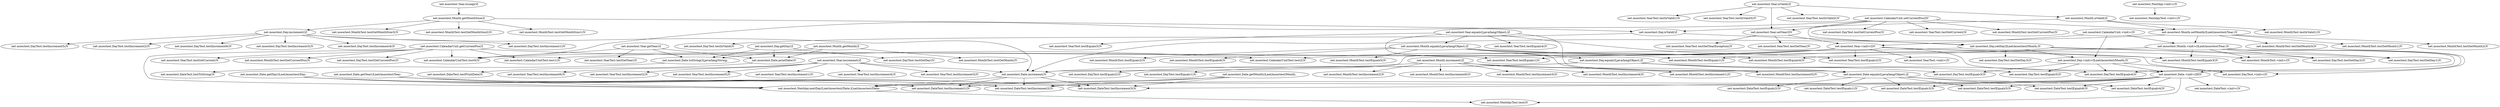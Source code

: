 digraph DependencyGraph {
	"net.mooctest.Date.getYear()Lnet/mooctest/Year;" -> "net.mooctest.DateTest.testIncrement3()V";
	"net.mooctest.Date.getYear()Lnet/mooctest/Year;" -> "net.mooctest.DateTest.testIncrement1()V";
	"net.mooctest.Date.getYear()Lnet/mooctest/Year;" -> "net.mooctest.Nextday.nextDay(Lnet/mooctest/Date;)Lnet/mooctest/Date;";
	"net.mooctest.Date.getYear()Lnet/mooctest/Year;" -> "net.mooctest.DateTest.testIncrement2()V";
	"net.mooctest.Date.equals(Ljava/lang/Object;)Z" -> "net.mooctest.DateTest.testEquals2()V";
	"net.mooctest.Date.equals(Ljava/lang/Object;)Z" -> "net.mooctest.DateTest.testEquals4()V";
	"net.mooctest.Date.equals(Ljava/lang/Object;)Z" -> "net.mooctest.DateTest.testEquals3()V";
	"net.mooctest.Date.equals(Ljava/lang/Object;)Z" -> "net.mooctest.DateTest.testEquals5()V";
	"net.mooctest.Date.equals(Ljava/lang/Object;)Z" -> "net.mooctest.DateTest.testEquals6()V";
	"net.mooctest.Date.equals(Ljava/lang/Object;)Z" -> "net.mooctest.DateTest.testEquals1()V";
	"net.mooctest.Date.getDay()Lnet/mooctest/Day;" -> "net.mooctest.DateTest.testIncrement3()V";
	"net.mooctest.Date.getDay()Lnet/mooctest/Day;" -> "net.mooctest.DateTest.testIncrement1()V";
	"net.mooctest.Date.getDay()Lnet/mooctest/Day;" -> "net.mooctest.Nextday.nextDay(Lnet/mooctest/Date;)Lnet/mooctest/Date;";
	"net.mooctest.Date.getDay()Lnet/mooctest/Day;" -> "net.mooctest.DateTest.testIncrement2()V";
	"net.mooctest.Date.toString()Ljava/lang/String;" -> "net.mooctest.DateTest.testToString()V";
	"net.mooctest.CalendarUnit.<init>()V" -> "net.mooctest.Month.<init>(ILnet/mooctest/Year;)V";
	"net.mooctest.CalendarUnit.<init>()V" -> "net.mooctest.Year.<init>(I)V";
	"net.mooctest.CalendarUnit.<init>()V" -> "net.mooctest.Day.<init>(ILnet/mooctest/Month;)V";
	"net.mooctest.Year.getYear()I" -> "net.mooctest.Date.toString()Ljava/lang/String;";
	"net.mooctest.Year.getYear()I" -> "net.mooctest.Date.printDate()V";
	"net.mooctest.Year.getYear()I" -> "net.mooctest.YearTest.testGetYear()V";
	"net.mooctest.Year.getYear()I" -> "net.mooctest.CalendarUnitTest.test0()V";
	"net.mooctest.Month.isValid()Z" -> "net.mooctest.Day.isValid()Z";
	"net.mooctest.Month.isValid()Z" -> "net.mooctest.Month.setMonth(ILnet/mooctest/Year;)V";
	"net.mooctest.Month.isValid()Z" -> "net.mooctest.MonthTest.testIsValid1()V";
	"net.mooctest.Nextday.<init>()V" -> "net.mooctest.NextdayTest.<init>()V";
	"net.mooctest.Year.equals(Ljava/lang/Object;)Z" -> "net.mooctest.YearTest.testEquals4()V";
	"net.mooctest.Year.equals(Ljava/lang/Object;)Z" -> "net.mooctest.Date.equals(Ljava/lang/Object;)Z";
	"net.mooctest.Year.equals(Ljava/lang/Object;)Z" -> "net.mooctest.YearTest.testEquals1()V";
	"net.mooctest.Year.equals(Ljava/lang/Object;)Z" -> "net.mooctest.YearTest.testEquals3()V";
	"net.mooctest.Year.equals(Ljava/lang/Object;)Z" -> "net.mooctest.Month.equals(Ljava/lang/Object;)Z";
	"net.mooctest.Year.equals(Ljava/lang/Object;)Z" -> "net.mooctest.YearTest.testEquals2()V";
	"net.mooctest.Day.equals(Ljava/lang/Object;)Z" -> "net.mooctest.Date.equals(Ljava/lang/Object;)Z";
	"net.mooctest.Day.equals(Ljava/lang/Object;)Z" -> "net.mooctest.DayTest.testEquals2()V";
	"net.mooctest.Day.equals(Ljava/lang/Object;)Z" -> "net.mooctest.DayTest.testEquals4()V";
	"net.mooctest.Day.equals(Ljava/lang/Object;)Z" -> "net.mooctest.DayTest.testEquals1()V";
	"net.mooctest.Day.equals(Ljava/lang/Object;)Z" -> "net.mooctest.DayTest.testEquals5()V";
	"net.mooctest.Day.equals(Ljava/lang/Object;)Z" -> "net.mooctest.DayTest.testEquals3()V";
	"net.mooctest.Month.<init>(ILnet/mooctest/Year;)V" -> "net.mooctest.MonthTest.<init>()V";
	"net.mooctest.Month.<init>(ILnet/mooctest/Year;)V" -> "net.mooctest.DayTest.<init>()V";
	"net.mooctest.Month.<init>(ILnet/mooctest/Year;)V" -> "net.mooctest.DayTest.testSetDay1()V";
	"net.mooctest.Month.<init>(ILnet/mooctest/Year;)V" -> "net.mooctest.DayTest.testEquals4()V";
	"net.mooctest.Month.<init>(ILnet/mooctest/Year;)V" -> "net.mooctest.MonthTest.testEquals3()V";
	"net.mooctest.Month.<init>(ILnet/mooctest/Year;)V" -> "net.mooctest.DayTest.testSetDay2()V";
	"net.mooctest.Month.<init>(ILnet/mooctest/Year;)V" -> "net.mooctest.MonthTest.testEquals4()V";
	"net.mooctest.Month.<init>(ILnet/mooctest/Year;)V" -> "net.mooctest.Date.<init>(III)V";
	"net.mooctest.Month.<init>(ILnet/mooctest/Year;)V" -> "net.mooctest.MonthTest.testEquals1()V";
	"net.mooctest.Date.printDate()V" -> "net.mooctest.DateTest.testPrintDate()V";
	"net.mooctest.Day.isValid()Z" -> "net.mooctest.DayTest.testIsValid()V";
	"net.mooctest.Day.isValid()Z" -> "net.mooctest.Day.setDay(ILnet/mooctest/Month;)V";
	"net.mooctest.Month.getMonthSize()I" -> "net.mooctest.MonthTest.testGetMonthSize1()V";
	"net.mooctest.Month.getMonthSize()I" -> "net.mooctest.MonthTest.testGetMonthSize3()V";
	"net.mooctest.Month.getMonthSize()I" -> "net.mooctest.Day.isValid()Z";
	"net.mooctest.Month.getMonthSize()I" -> "net.mooctest.Day.increment()Z";
	"net.mooctest.Month.getMonthSize()I" -> "net.mooctest.MonthTest.testGetMonthSize2()V";
	"net.mooctest.Day.increment()Z" -> "net.mooctest.DayTest.testIncrement4()V";
	"net.mooctest.Day.increment()Z" -> "net.mooctest.DayTest.testIncrement1()V";
	"net.mooctest.Day.increment()Z" -> "net.mooctest.DayTest.testIncrement5()V";
	"net.mooctest.Day.increment()Z" -> "net.mooctest.Date.increment()V";
	"net.mooctest.Day.increment()Z" -> "net.mooctest.DayTest.testIncrement2()V";
	"net.mooctest.Day.increment()Z" -> "net.mooctest.DayTest.testIncrement6()V";
	"net.mooctest.Day.increment()Z" -> "net.mooctest.DayTest.testIncrement3()V";
	"net.mooctest.CalendarUnit.setCurrentPos(I)V" -> "net.mooctest.DayTest.testSetCurrentPos()V";
	"net.mooctest.CalendarUnit.setCurrentPos(I)V" -> "net.mooctest.YearTest.testSetCurrent()V";
	"net.mooctest.CalendarUnit.setCurrentPos(I)V" -> "net.mooctest.Month.setMonth(ILnet/mooctest/Year;)V";
	"net.mooctest.CalendarUnit.setCurrentPos(I)V" -> "net.mooctest.Year.setYear(I)V";
	"net.mooctest.CalendarUnit.setCurrentPos(I)V" -> "net.mooctest.MonthTest.testSetCurrentPos()V";
	"net.mooctest.CalendarUnit.setCurrentPos(I)V" -> "net.mooctest.Day.setDay(ILnet/mooctest/Month;)V";
	"net.mooctest.CalendarUnit.setCurrentPos(I)V" -> "net.mooctest.CalendarUnitTest.test0()V";
	"net.mooctest.Month.setMonth(ILnet/mooctest/Year;)V" -> "net.mooctest.Month.<init>(ILnet/mooctest/Year;)V";
	"net.mooctest.Month.setMonth(ILnet/mooctest/Year;)V" -> "net.mooctest.Date.increment()V";
	"net.mooctest.Month.setMonth(ILnet/mooctest/Year;)V" -> "net.mooctest.MonthTest.testSetMonth3()V";
	"net.mooctest.Month.setMonth(ILnet/mooctest/Year;)V" -> "net.mooctest.MonthTest.testSetMonth1()V";
	"net.mooctest.Month.setMonth(ILnet/mooctest/Year;)V" -> "net.mooctest.MonthTest.testSetMonth2()V";
	"net.mooctest.Year.<init>(I)V" -> "net.mooctest.YearTest.<init>()V";
	"net.mooctest.Year.<init>(I)V" -> "net.mooctest.MonthTest.<init>()V";
	"net.mooctest.Year.<init>(I)V" -> "net.mooctest.DayTest.<init>()V";
	"net.mooctest.Year.<init>(I)V" -> "net.mooctest.YearTest.testEquals1()V";
	"net.mooctest.Year.<init>(I)V" -> "net.mooctest.CalendarUnitTest.test1()V";
	"net.mooctest.Year.<init>(I)V" -> "net.mooctest.CalendarUnitTest.test2()V";
	"net.mooctest.Year.<init>(I)V" -> "net.mooctest.Date.<init>(III)V";
	"net.mooctest.Year.<init>(I)V" -> "net.mooctest.YearTest.testEquals2()V";
	"net.mooctest.Year.<init>(I)V" -> "net.mooctest.CalendarUnitTest.test0()V";
	"net.mooctest.Month.getMonth()I" -> "net.mooctest.Date.toString()Ljava/lang/String;";
	"net.mooctest.Month.getMonth()I" -> "net.mooctest.MonthTest.testGetMonth()V";
	"net.mooctest.Month.getMonth()I" -> "net.mooctest.Date.printDate()V";
	"net.mooctest.Date.increment()V" -> "net.mooctest.DateTest.testIncrement3()V";
	"net.mooctest.Date.increment()V" -> "net.mooctest.DateTest.testIncrement1()V";
	"net.mooctest.Date.increment()V" -> "net.mooctest.Nextday.nextDay(Lnet/mooctest/Date;)Lnet/mooctest/Date;";
	"net.mooctest.Date.increment()V" -> "net.mooctest.DateTest.testIncrement2()V";
	"net.mooctest.Year.isValid()Z" -> "net.mooctest.Month.isValid()Z";
	"net.mooctest.Year.isValid()Z" -> "net.mooctest.YearTest.testIsValid1()V";
	"net.mooctest.Year.isValid()Z" -> "net.mooctest.YearTest.testIsValid3()V";
	"net.mooctest.Year.isValid()Z" -> "net.mooctest.YearTest.testIsValid2()V";
	"net.mooctest.Year.isValid()Z" -> "net.mooctest.Year.setYear(I)V";
	"net.mooctest.Day.getDay()I" -> "net.mooctest.Date.toString()Ljava/lang/String;";
	"net.mooctest.Day.getDay()I" -> "net.mooctest.Date.printDate()V";
	"net.mooctest.Day.getDay()I" -> "net.mooctest.DayTest.testGetDay()V";
	"net.mooctest.Nextday.nextDay(Lnet/mooctest/Date;)Lnet/mooctest/Date;" -> "net.mooctest.NextdayTest.test()V";
	"net.mooctest.Month.equals(Ljava/lang/Object;)Z" -> "net.mooctest.Date.equals(Ljava/lang/Object;)Z";
	"net.mooctest.Month.equals(Ljava/lang/Object;)Z" -> "net.mooctest.Day.equals(Ljava/lang/Object;)Z";
	"net.mooctest.Month.equals(Ljava/lang/Object;)Z" -> "net.mooctest.MonthTest.testEquals3()V";
	"net.mooctest.Month.equals(Ljava/lang/Object;)Z" -> "net.mooctest.MonthTest.testEquals4()V";
	"net.mooctest.Month.equals(Ljava/lang/Object;)Z" -> "net.mooctest.MonthTest.testEquals2()V";
	"net.mooctest.Month.equals(Ljava/lang/Object;)Z" -> "net.mooctest.MonthTest.testEquals1()V";
	"net.mooctest.Month.equals(Ljava/lang/Object;)Z" -> "net.mooctest.MonthTest.testEquals6()V";
	"net.mooctest.Month.equals(Ljava/lang/Object;)Z" -> "net.mooctest.MonthTest.testEquals5()V";
	"net.mooctest.Date.<init>(III)V" -> "net.mooctest.DateTest.<init>()V";
	"net.mooctest.Date.<init>(III)V" -> "net.mooctest.DateTest.testIncrement3()V";
	"net.mooctest.Date.<init>(III)V" -> "net.mooctest.DateTest.testEquals4()V";
	"net.mooctest.Date.<init>(III)V" -> "net.mooctest.DateTest.testEquals3()V";
	"net.mooctest.Date.<init>(III)V" -> "net.mooctest.NextdayTest.test()V";
	"net.mooctest.Date.<init>(III)V" -> "net.mooctest.Nextday.nextDay(Lnet/mooctest/Date;)Lnet/mooctest/Date;";
	"net.mooctest.Date.<init>(III)V" -> "net.mooctest.DateTest.testEquals5()V";
	"net.mooctest.Date.<init>(III)V" -> "net.mooctest.DateTest.testEquals6()V";
	"net.mooctest.Date.<init>(III)V" -> "net.mooctest.DateTest.testIncrement2()V";
	"net.mooctest.Date.getMonth()Lnet/mooctest/Month;" -> "net.mooctest.DateTest.testIncrement3()V";
	"net.mooctest.Date.getMonth()Lnet/mooctest/Month;" -> "net.mooctest.DateTest.testIncrement1()V";
	"net.mooctest.Date.getMonth()Lnet/mooctest/Month;" -> "net.mooctest.Nextday.nextDay(Lnet/mooctest/Date;)Lnet/mooctest/Date;";
	"net.mooctest.Date.getMonth()Lnet/mooctest/Month;" -> "net.mooctest.DateTest.testIncrement2()V";
	"net.mooctest.Year.isLeap()Z" -> "net.mooctest.Month.getMonthSize()I";
	"net.mooctest.Year.setYear(I)V" -> "net.mooctest.YearTest.testSetYearException()V";
	"net.mooctest.Year.setYear(I)V" -> "net.mooctest.YearTest.testSetYear()V";
	"net.mooctest.Year.setYear(I)V" -> "net.mooctest.Year.<init>(I)V";
	"net.mooctest.Year.increment()Z" -> "net.mooctest.YearTest.testIncrement3()V";
	"net.mooctest.Year.increment()Z" -> "net.mooctest.YearTest.testIncrement6()V";
	"net.mooctest.Year.increment()Z" -> "net.mooctest.YearTest.testIncrement2()V";
	"net.mooctest.Year.increment()Z" -> "net.mooctest.Date.increment()V";
	"net.mooctest.Year.increment()Z" -> "net.mooctest.YearTest.testIncrement5()V";
	"net.mooctest.Year.increment()Z" -> "net.mooctest.YearTest.testIncrement1()V";
	"net.mooctest.Year.increment()Z" -> "net.mooctest.YearTest.testIncrement4()V";
	"net.mooctest.Day.<init>(ILnet/mooctest/Month;)V" -> "net.mooctest.DayTest.<init>()V";
	"net.mooctest.Day.<init>(ILnet/mooctest/Month;)V" -> "net.mooctest.DayTest.testEquals4()V";
	"net.mooctest.Day.<init>(ILnet/mooctest/Month;)V" -> "net.mooctest.DayTest.testEquals5()V";
	"net.mooctest.Day.<init>(ILnet/mooctest/Month;)V" -> "net.mooctest.DayTest.testEquals3()V";
	"net.mooctest.Day.<init>(ILnet/mooctest/Month;)V" -> "net.mooctest.Date.<init>(III)V";
	"net.mooctest.Day.setDay(ILnet/mooctest/Month;)V" -> "net.mooctest.DayTest.testSetDay1()V";
	"net.mooctest.Day.setDay(ILnet/mooctest/Month;)V" -> "net.mooctest.DayTest.testSetDay3()V";
	"net.mooctest.Day.setDay(ILnet/mooctest/Month;)V" -> "net.mooctest.DayTest.testSetDay2()V";
	"net.mooctest.Day.setDay(ILnet/mooctest/Month;)V" -> "net.mooctest.Date.increment()V";
	"net.mooctest.Day.setDay(ILnet/mooctest/Month;)V" -> "net.mooctest.Day.<init>(ILnet/mooctest/Month;)V";
	"net.mooctest.CalendarUnit.getCurrentPos()I" -> "net.mooctest.DayTest.testGetCurrentPos()V";
	"net.mooctest.CalendarUnit.getCurrentPos()I" -> "net.mooctest.YearTest.testGetCurrent()V";
	"net.mooctest.CalendarUnit.getCurrentPos()I" -> "net.mooctest.CalendarUnitTest.test1()V";
	"net.mooctest.CalendarUnit.getCurrentPos()I" -> "net.mooctest.CalendarUnitTest.test2()V";
	"net.mooctest.CalendarUnit.getCurrentPos()I" -> "net.mooctest.MonthTest.testGetCurrentPos()V";
	"net.mooctest.CalendarUnit.getCurrentPos()I" -> "net.mooctest.Nextday.nextDay(Lnet/mooctest/Date;)Lnet/mooctest/Date;";
	"net.mooctest.CalendarUnit.getCurrentPos()I" -> "net.mooctest.CalendarUnitTest.test0()V";
	"net.mooctest.Month.increment()Z" -> "net.mooctest.MonthTest.testIncrement2()V";
	"net.mooctest.Month.increment()Z" -> "net.mooctest.MonthTest.testIncrement6()V";
	"net.mooctest.Month.increment()Z" -> "net.mooctest.MonthTest.testIncrement3()V";
	"net.mooctest.Month.increment()Z" -> "net.mooctest.Date.increment()V";
	"net.mooctest.Month.increment()Z" -> "net.mooctest.MonthTest.testIncrement4()V";
	"net.mooctest.Month.increment()Z" -> "net.mooctest.MonthTest.testIncrement1()V";
	"net.mooctest.Month.increment()Z" -> "net.mooctest.MonthTest.testIncrement5()V";
}
